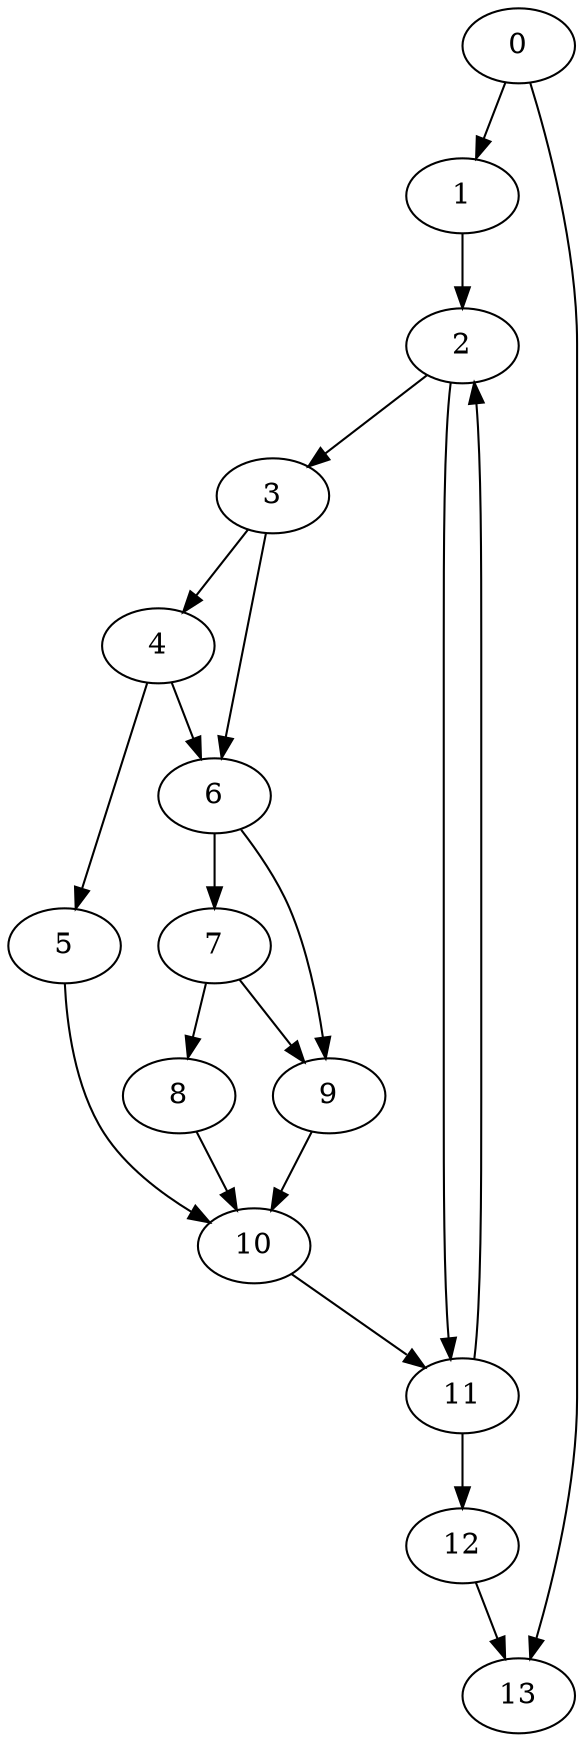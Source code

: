 digraph {
	0
	1
	2
	3
	4
	5
	6
	7
	8
	9
	10
	11
	12
	13
	0 -> 1
	2 -> 3
	4 -> 5
	7 -> 8
	2 -> 11
	10 -> 11
	11 -> 12
	0 -> 13
	12 -> 13
	3 -> 4
	6 -> 7
	6 -> 9
	7 -> 9
	5 -> 10
	8 -> 10
	9 -> 10
	1 -> 2
	11 -> 2
	3 -> 6
	4 -> 6
}
